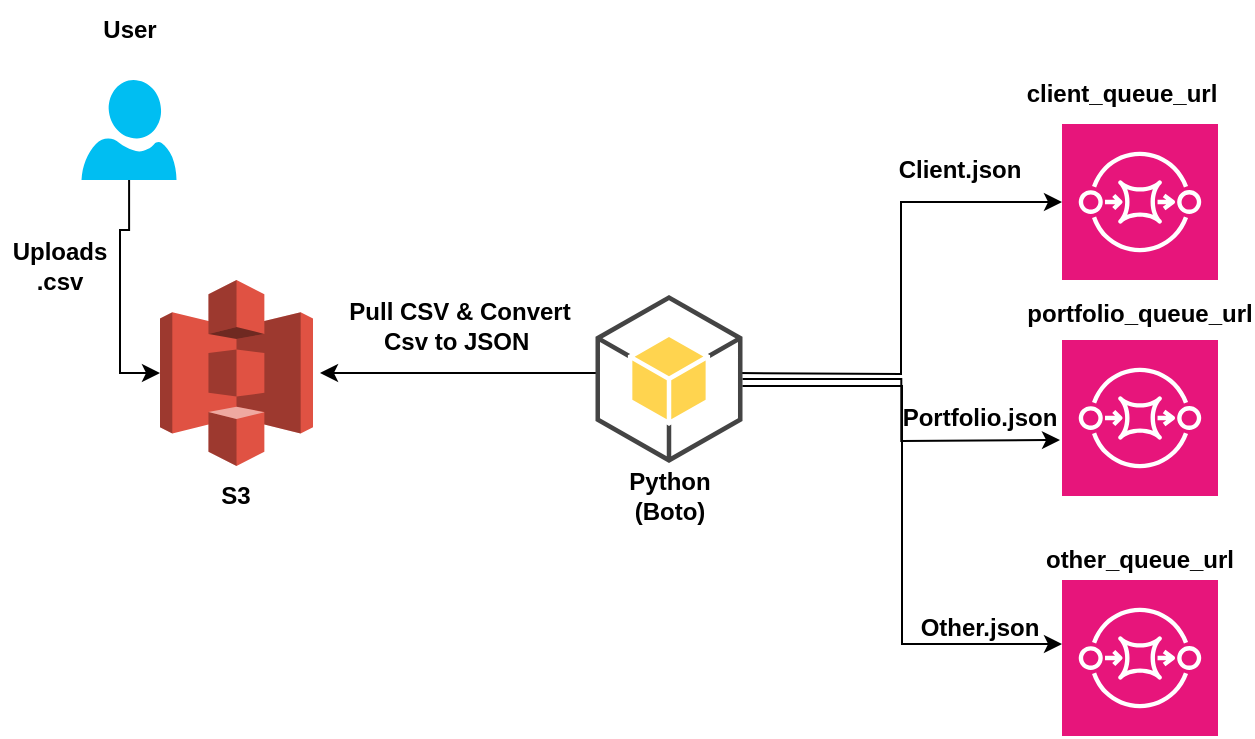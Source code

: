 <mxfile version="22.1.5" type="github">
  <diagram name="Page-1" id="re3Tty39cX0bNbaNVT2o">
    <mxGraphModel dx="954" dy="610" grid="1" gridSize="10" guides="1" tooltips="1" connect="1" arrows="1" fold="1" page="1" pageScale="1" pageWidth="827" pageHeight="1169" math="0" shadow="0">
      <root>
        <mxCell id="0" />
        <mxCell id="1" parent="0" />
        <mxCell id="mQ4hkL429XFJEaQ07yMi-1" value="" style="outlineConnect=0;dashed=0;verticalLabelPosition=bottom;verticalAlign=top;align=center;html=1;shape=mxgraph.aws3.s3;fillColor=#E05243;gradientColor=none;" vertex="1" parent="1">
          <mxGeometry x="100" y="180" width="76.5" height="93" as="geometry" />
        </mxCell>
        <mxCell id="mQ4hkL429XFJEaQ07yMi-4" style="edgeStyle=orthogonalEdgeStyle;rounded=0;orthogonalLoop=1;jettySize=auto;html=1;" edge="1" parent="1">
          <mxGeometry relative="1" as="geometry">
            <mxPoint x="180" y="226.5" as="targetPoint" />
            <mxPoint x="320" y="226.5" as="sourcePoint" />
          </mxGeometry>
        </mxCell>
        <mxCell id="mQ4hkL429XFJEaQ07yMi-3" value="" style="sketch=0;points=[[0,0,0],[0.25,0,0],[0.5,0,0],[0.75,0,0],[1,0,0],[0,1,0],[0.25,1,0],[0.5,1,0],[0.75,1,0],[1,1,0],[0,0.25,0],[0,0.5,0],[0,0.75,0],[1,0.25,0],[1,0.5,0],[1,0.75,0]];outlineConnect=0;fontColor=#232F3E;fillColor=#E7157B;strokeColor=#ffffff;dashed=0;verticalLabelPosition=bottom;verticalAlign=top;align=center;html=1;fontSize=12;fontStyle=0;aspect=fixed;shape=mxgraph.aws4.resourceIcon;resIcon=mxgraph.aws4.sqs;" vertex="1" parent="1">
          <mxGeometry x="551" y="102" width="78" height="78" as="geometry" />
        </mxCell>
        <mxCell id="mQ4hkL429XFJEaQ07yMi-5" value="S3" style="text;html=1;strokeColor=none;fillColor=none;align=center;verticalAlign=middle;whiteSpace=wrap;rounded=0;fontStyle=1" vertex="1" parent="1">
          <mxGeometry x="108.25" y="273" width="60" height="30" as="geometry" />
        </mxCell>
        <mxCell id="mQ4hkL429XFJEaQ07yMi-6" value="Python (Boto)" style="text;html=1;strokeColor=none;fillColor=none;align=center;verticalAlign=middle;whiteSpace=wrap;rounded=0;fontStyle=1" vertex="1" parent="1">
          <mxGeometry x="324.5" y="273" width="60" height="30" as="geometry" />
        </mxCell>
        <mxCell id="mQ4hkL429XFJEaQ07yMi-7" style="edgeStyle=orthogonalEdgeStyle;rounded=0;orthogonalLoop=1;jettySize=auto;html=1;entryX=0;entryY=0.5;entryDx=0;entryDy=0;entryPerimeter=0;" edge="1" parent="1" target="mQ4hkL429XFJEaQ07yMi-3">
          <mxGeometry relative="1" as="geometry">
            <mxPoint x="389" y="226.5" as="sourcePoint" />
          </mxGeometry>
        </mxCell>
        <mxCell id="mQ4hkL429XFJEaQ07yMi-12" value="Pull CSV &amp;amp; Convert Csv to JSON&amp;nbsp;" style="text;html=1;strokeColor=none;fillColor=none;align=center;verticalAlign=middle;whiteSpace=wrap;rounded=0;fontStyle=1" vertex="1" parent="1">
          <mxGeometry x="190" y="187.5" width="120" height="30" as="geometry" />
        </mxCell>
        <mxCell id="mQ4hkL429XFJEaQ07yMi-23" style="edgeStyle=orthogonalEdgeStyle;rounded=0;orthogonalLoop=1;jettySize=auto;html=1;" edge="1" parent="1" source="mQ4hkL429XFJEaQ07yMi-17">
          <mxGeometry relative="1" as="geometry">
            <mxPoint x="550" y="260" as="targetPoint" />
          </mxGeometry>
        </mxCell>
        <mxCell id="mQ4hkL429XFJEaQ07yMi-17" value="" style="outlineConnect=0;dashed=0;verticalLabelPosition=bottom;verticalAlign=top;align=center;html=1;shape=mxgraph.aws3.android;fillColor=#FFD44F;gradientColor=none;" vertex="1" parent="1">
          <mxGeometry x="317.75" y="187.5" width="73.5" height="84" as="geometry" />
        </mxCell>
        <mxCell id="mQ4hkL429XFJEaQ07yMi-18" value="" style="verticalLabelPosition=bottom;html=1;verticalAlign=top;align=center;strokeColor=none;fillColor=#00BEF2;shape=mxgraph.azure.user;" vertex="1" parent="1">
          <mxGeometry x="60.75" y="80" width="47.5" height="50" as="geometry" />
        </mxCell>
        <mxCell id="mQ4hkL429XFJEaQ07yMi-19" style="edgeStyle=orthogonalEdgeStyle;rounded=0;orthogonalLoop=1;jettySize=auto;html=1;entryX=0;entryY=0.5;entryDx=0;entryDy=0;entryPerimeter=0;" edge="1" parent="1" source="mQ4hkL429XFJEaQ07yMi-18" target="mQ4hkL429XFJEaQ07yMi-1">
          <mxGeometry relative="1" as="geometry" />
        </mxCell>
        <mxCell id="mQ4hkL429XFJEaQ07yMi-20" value="Uploads .csv" style="text;html=1;strokeColor=none;fillColor=none;align=center;verticalAlign=middle;whiteSpace=wrap;rounded=0;fontStyle=1" vertex="1" parent="1">
          <mxGeometry x="20" y="157.5" width="60" height="30" as="geometry" />
        </mxCell>
        <mxCell id="mQ4hkL429XFJEaQ07yMi-21" value="" style="sketch=0;points=[[0,0,0],[0.25,0,0],[0.5,0,0],[0.75,0,0],[1,0,0],[0,1,0],[0.25,1,0],[0.5,1,0],[0.75,1,0],[1,1,0],[0,0.25,0],[0,0.5,0],[0,0.75,0],[1,0.25,0],[1,0.5,0],[1,0.75,0]];outlineConnect=0;fontColor=#232F3E;fillColor=#E7157B;strokeColor=#ffffff;dashed=0;verticalLabelPosition=bottom;verticalAlign=top;align=center;html=1;fontSize=12;fontStyle=0;aspect=fixed;shape=mxgraph.aws4.resourceIcon;resIcon=mxgraph.aws4.sqs;" vertex="1" parent="1">
          <mxGeometry x="551" y="210" width="78" height="78" as="geometry" />
        </mxCell>
        <mxCell id="mQ4hkL429XFJEaQ07yMi-22" value="" style="sketch=0;points=[[0,0,0],[0.25,0,0],[0.5,0,0],[0.75,0,0],[1,0,0],[0,1,0],[0.25,1,0],[0.5,1,0],[0.75,1,0],[1,1,0],[0,0.25,0],[0,0.5,0],[0,0.75,0],[1,0.25,0],[1,0.5,0],[1,0.75,0]];outlineConnect=0;fontColor=#232F3E;fillColor=#E7157B;strokeColor=#ffffff;dashed=0;verticalLabelPosition=bottom;verticalAlign=top;align=center;html=1;fontSize=12;fontStyle=0;aspect=fixed;shape=mxgraph.aws4.resourceIcon;resIcon=mxgraph.aws4.sqs;" vertex="1" parent="1">
          <mxGeometry x="551" y="330" width="78" height="78" as="geometry" />
        </mxCell>
        <mxCell id="mQ4hkL429XFJEaQ07yMi-25" style="edgeStyle=orthogonalEdgeStyle;rounded=0;orthogonalLoop=1;jettySize=auto;html=1;entryX=0;entryY=0.5;entryDx=0;entryDy=0;entryPerimeter=0;" edge="1" parent="1">
          <mxGeometry relative="1" as="geometry">
            <mxPoint x="391.25" y="233" as="sourcePoint" />
            <mxPoint x="551" y="362" as="targetPoint" />
            <Array as="points">
              <mxPoint x="471" y="233" />
              <mxPoint x="471" y="362" />
            </Array>
          </mxGeometry>
        </mxCell>
        <mxCell id="mQ4hkL429XFJEaQ07yMi-26" value="User" style="text;html=1;strokeColor=none;fillColor=none;align=center;verticalAlign=middle;whiteSpace=wrap;rounded=0;fontStyle=1" vertex="1" parent="1">
          <mxGeometry x="54.5" y="40" width="60" height="30" as="geometry" />
        </mxCell>
        <mxCell id="mQ4hkL429XFJEaQ07yMi-27" value="client_queue_url&lt;span style=&quot;font-size: medium; text-align: start;&quot;&gt;&lt;/span&gt;" style="text;html=1;strokeColor=none;fillColor=none;align=center;verticalAlign=middle;whiteSpace=wrap;rounded=0;fontStyle=1" vertex="1" parent="1">
          <mxGeometry x="551" y="70" width="60" height="30" as="geometry" />
        </mxCell>
        <mxCell id="mQ4hkL429XFJEaQ07yMi-28" value="portfolio_queue_url&lt;span style=&quot;font-size: medium; text-align: start;&quot;&gt;&lt;/span&gt;" style="text;html=1;strokeColor=none;fillColor=none;align=center;verticalAlign=middle;whiteSpace=wrap;rounded=0;fontStyle=1" vertex="1" parent="1">
          <mxGeometry x="560" y="180" width="60" height="30" as="geometry" />
        </mxCell>
        <mxCell id="mQ4hkL429XFJEaQ07yMi-29" value="other_queue_url&lt;span style=&quot;font-size: medium; text-align: start;&quot;&gt;&lt;/span&gt;" style="text;html=1;strokeColor=none;fillColor=none;align=center;verticalAlign=middle;whiteSpace=wrap;rounded=0;fontStyle=1" vertex="1" parent="1">
          <mxGeometry x="560" y="303" width="60" height="30" as="geometry" />
        </mxCell>
        <mxCell id="mQ4hkL429XFJEaQ07yMi-30" value="Client.json" style="text;html=1;strokeColor=none;fillColor=none;align=center;verticalAlign=middle;whiteSpace=wrap;rounded=0;fontStyle=1" vertex="1" parent="1">
          <mxGeometry x="470" y="110" width="60" height="30" as="geometry" />
        </mxCell>
        <mxCell id="mQ4hkL429XFJEaQ07yMi-31" value="Portfolio.json" style="text;html=1;strokeColor=none;fillColor=none;align=center;verticalAlign=middle;whiteSpace=wrap;rounded=0;fontStyle=1" vertex="1" parent="1">
          <mxGeometry x="480" y="234" width="60" height="30" as="geometry" />
        </mxCell>
        <mxCell id="mQ4hkL429XFJEaQ07yMi-32" value="Other.json" style="text;html=1;strokeColor=none;fillColor=none;align=center;verticalAlign=middle;whiteSpace=wrap;rounded=0;fontStyle=1" vertex="1" parent="1">
          <mxGeometry x="480" y="339" width="60" height="30" as="geometry" />
        </mxCell>
      </root>
    </mxGraphModel>
  </diagram>
</mxfile>
